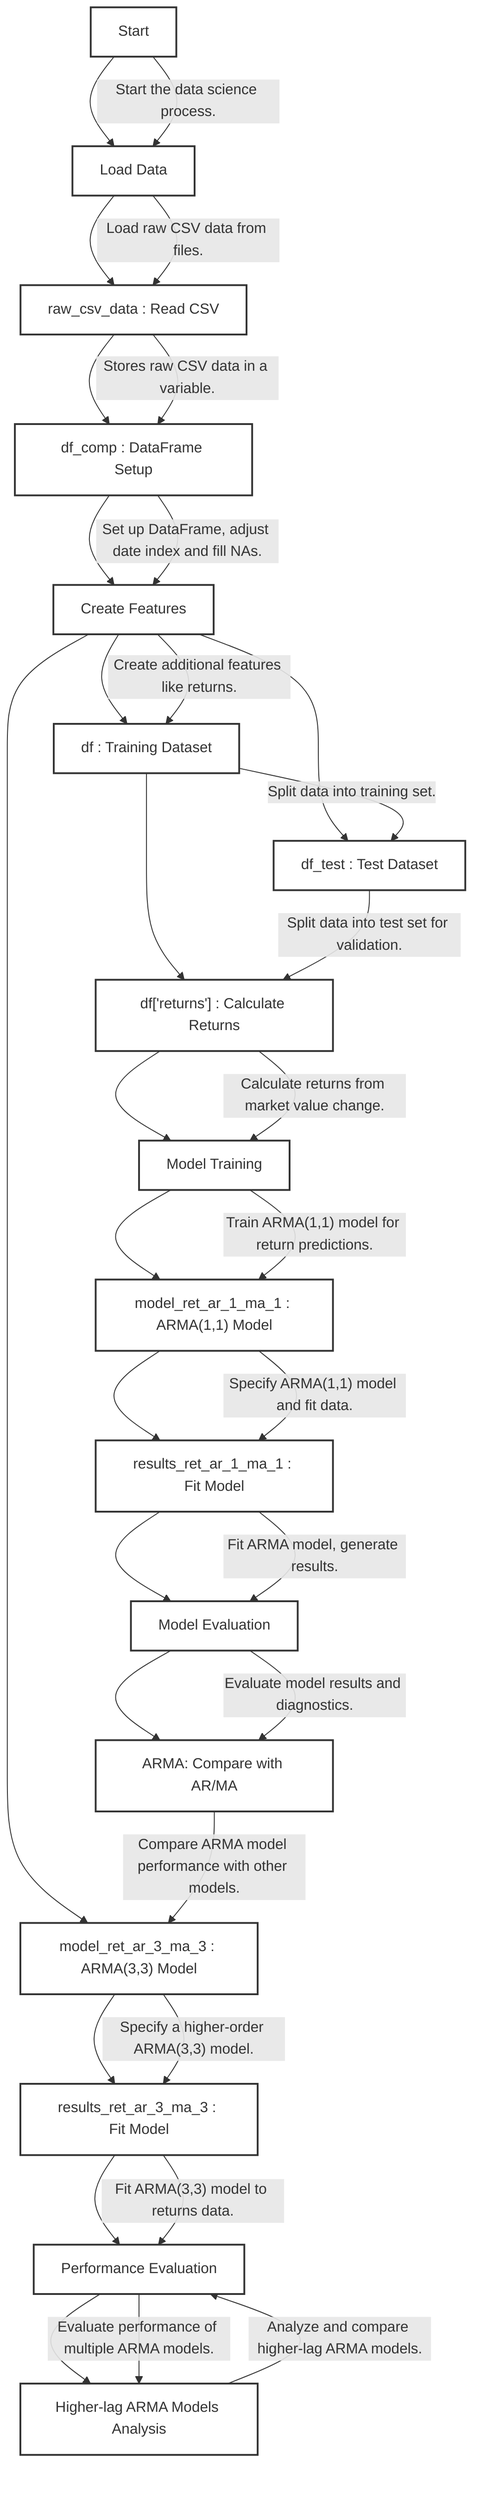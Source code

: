 flowchart TD
    A["Start"] --> B["Load Data"]
    B --> C["raw_csv_data : Read CSV"]
    C --> D["df_comp : DataFrame Setup"]
    D --> E["Create Features"]
    E --> F["df : Training Dataset"]
    E --> G["df_test : Test Dataset"]
    F --> H["df['returns'] : Calculate Returns"]
    H --> I["Model Training"]
    I --> J["model_ret_ar_1_ma_1 : ARMA(1,1) Model"]
    J --> K["results_ret_ar_1_ma_1 : Fit Model"]
    K --> L["Model Evaluation"]
    L --> M["ARMA: Compare with AR/MA"]
    E --> N["model_ret_ar_3_ma_3 : ARMA(3,3) Model"]
    N --> O["results_ret_ar_3_ma_3 : Fit Model"]
    O --> P["Performance Evaluation"]
    P --> Q["Higher-lag ARMA Models Analysis"]

    %% Node Comments
    A:::comment -- "Start the data science process." --> B
    B:::comment -- "Load raw CSV data from files." --> C
    C:::comment -- "Stores raw CSV data in a variable." --> D
    D:::comment -- "Set up DataFrame, adjust date index and fill NAs." --> E
    E:::comment -- "Create additional features like returns." --> F
    F:::comment -- "Split data into training set." --> G
    G:::comment -- "Split data into test set for validation." --> H
    H:::comment -- "Calculate returns from market value change." --> I
    I:::comment -- "Train ARMA(1,1) model for return predictions." --> J
    J:::comment -- "Specify ARMA(1,1) model and fit data." --> K
    K:::comment -- "Fit ARMA model, generate results." --> L
    L:::comment -- "Evaluate model results and diagnostics." --> M
    M:::comment -- "Compare ARMA model performance with other models." --> N
    N:::comment -- "Specify a higher-order ARMA(3,3) model." --> O
    O:::comment -- "Fit ARMA(3,3) model to returns data." --> P
    P:::comment -- "Evaluate performance of multiple ARMA models." --> Q
    Q:::comment -- "Analyze and compare higher-lag ARMA models." --> P

    classDef comment fill:#fff,stroke:#333,stroke-width:2px;
